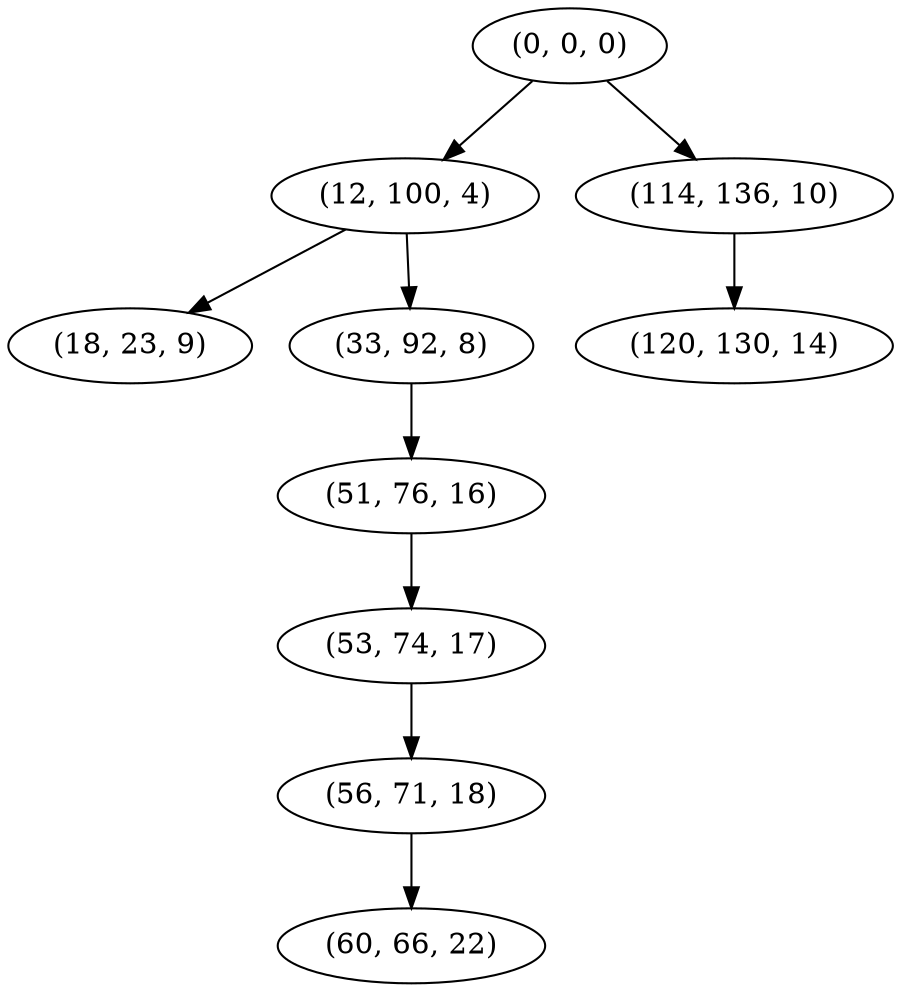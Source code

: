 digraph tree {
    "(0, 0, 0)";
    "(12, 100, 4)";
    "(18, 23, 9)";
    "(33, 92, 8)";
    "(51, 76, 16)";
    "(53, 74, 17)";
    "(56, 71, 18)";
    "(60, 66, 22)";
    "(114, 136, 10)";
    "(120, 130, 14)";
    "(0, 0, 0)" -> "(12, 100, 4)";
    "(0, 0, 0)" -> "(114, 136, 10)";
    "(12, 100, 4)" -> "(18, 23, 9)";
    "(12, 100, 4)" -> "(33, 92, 8)";
    "(33, 92, 8)" -> "(51, 76, 16)";
    "(51, 76, 16)" -> "(53, 74, 17)";
    "(53, 74, 17)" -> "(56, 71, 18)";
    "(56, 71, 18)" -> "(60, 66, 22)";
    "(114, 136, 10)" -> "(120, 130, 14)";
}
